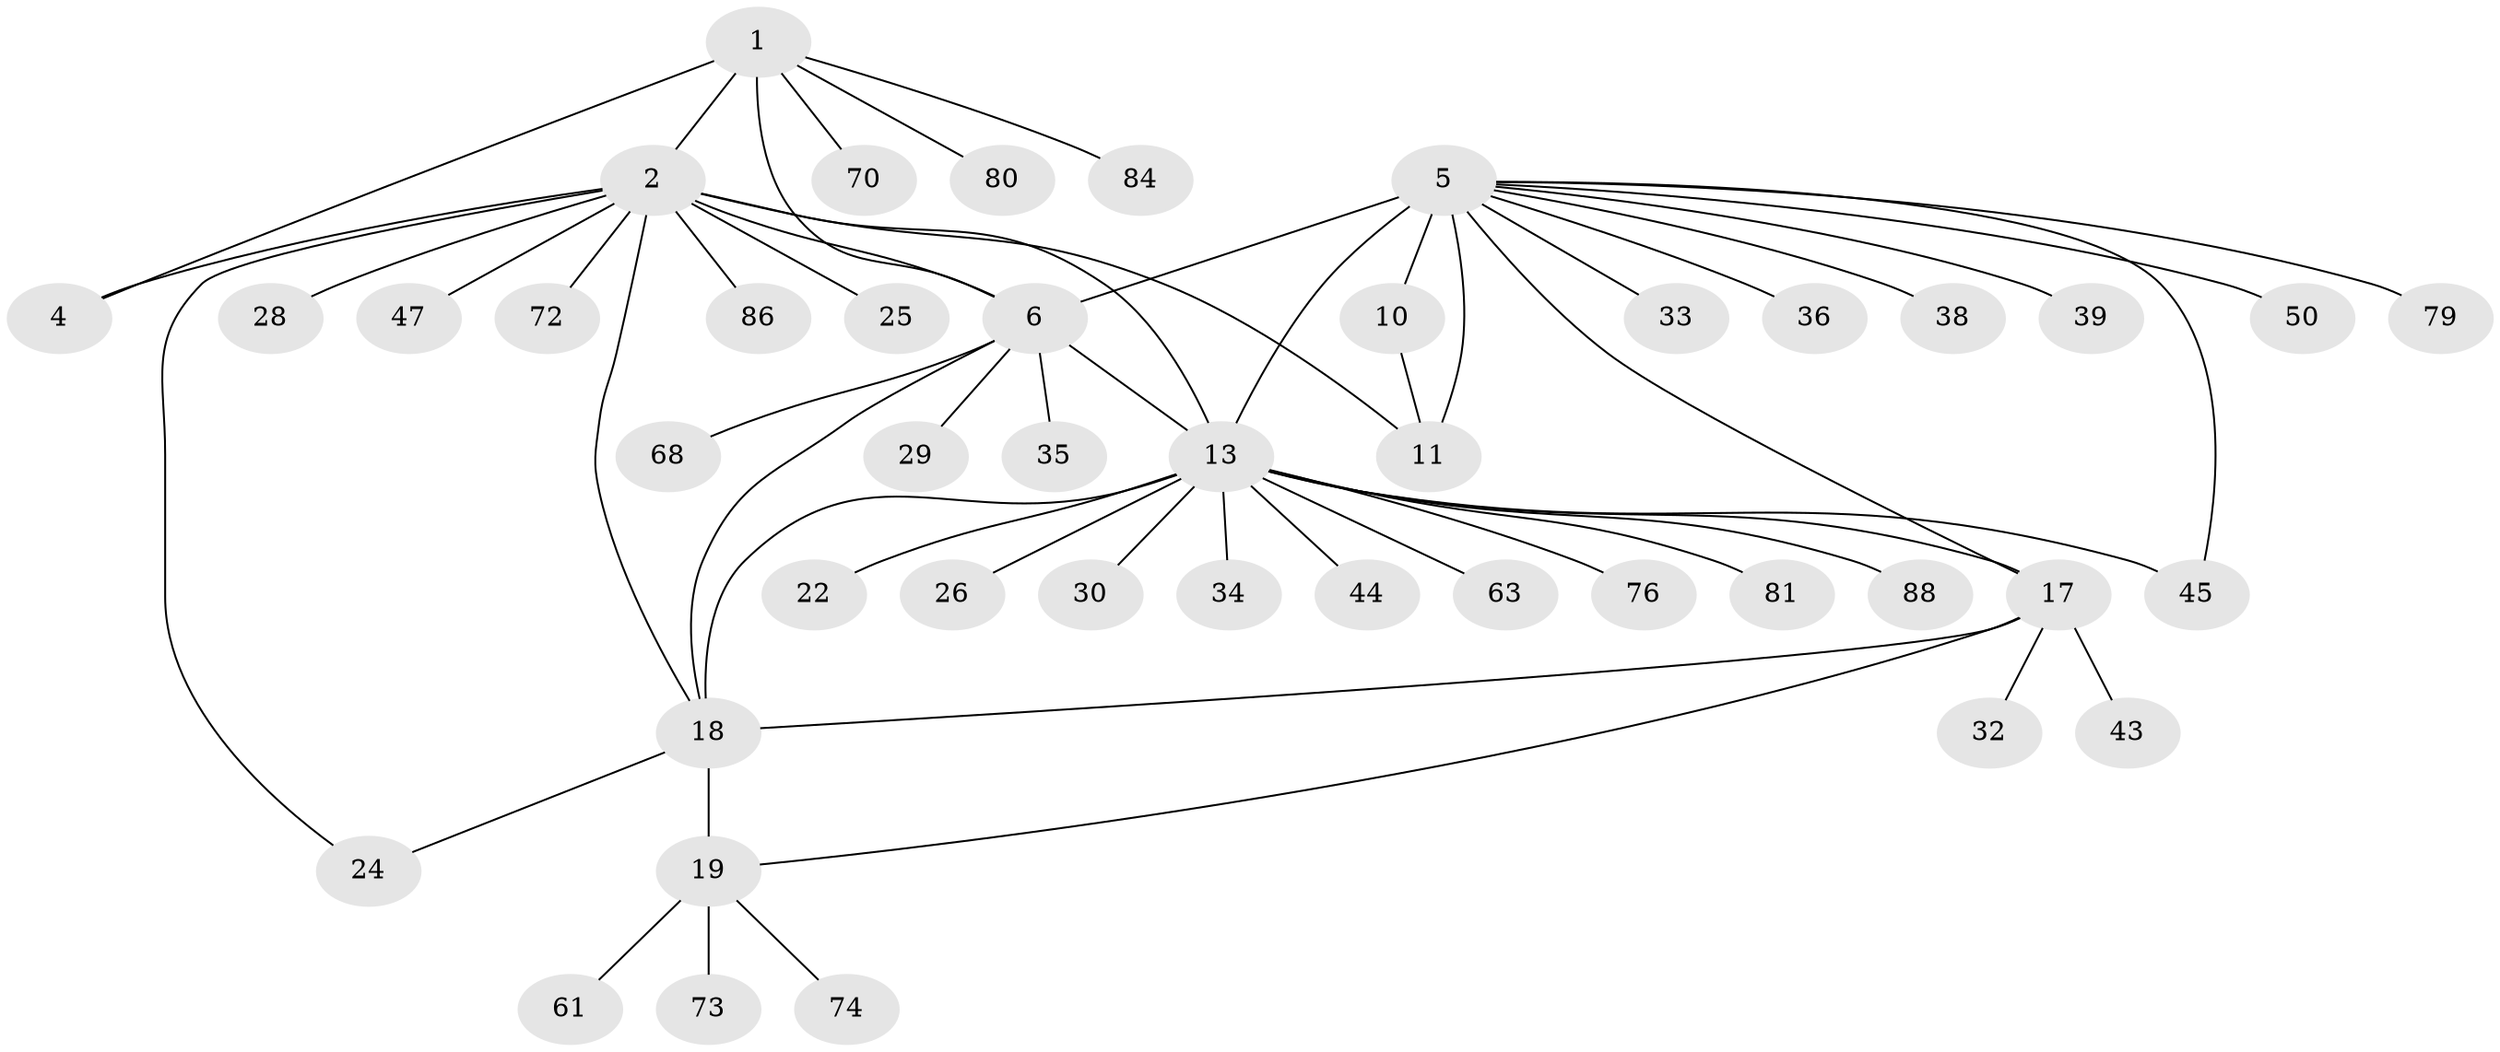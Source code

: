 // original degree distribution, {7: 0.02247191011235955, 10: 0.02247191011235955, 6: 0.06741573033707865, 3: 0.0449438202247191, 5: 0.033707865168539325, 9: 0.033707865168539325, 11: 0.02247191011235955, 4: 0.02247191011235955, 2: 0.16853932584269662, 1: 0.5617977528089888}
// Generated by graph-tools (version 1.1) at 2025/15/03/09/25 04:15:52]
// undirected, 44 vertices, 56 edges
graph export_dot {
graph [start="1"]
  node [color=gray90,style=filled];
  1;
  2 [super="+3"];
  4;
  5 [super="+8+9+52"];
  6 [super="+7"];
  10 [super="+46+60"];
  11 [super="+31+51"];
  13 [super="+14+49+78+15"];
  17;
  18 [super="+20"];
  19;
  22;
  24 [super="+41"];
  25 [super="+62"];
  26;
  28;
  29 [super="+37"];
  30 [super="+40"];
  32;
  33;
  34;
  35;
  36;
  38 [super="+89"];
  39;
  43;
  44;
  45;
  47;
  50;
  61;
  63;
  68;
  70;
  72;
  73 [super="+77"];
  74;
  76;
  79;
  80;
  81;
  84;
  86;
  88;
  1 -- 2 [weight=2];
  1 -- 4;
  1 -- 70;
  1 -- 80;
  1 -- 84;
  1 -- 6;
  2 -- 4 [weight=2];
  2 -- 11;
  2 -- 18;
  2 -- 25;
  2 -- 28;
  2 -- 72;
  2 -- 86;
  2 -- 6 [weight=2];
  2 -- 24;
  2 -- 47;
  2 -- 13;
  5 -- 6 [weight=6];
  5 -- 79;
  5 -- 33;
  5 -- 36;
  5 -- 38;
  5 -- 39;
  5 -- 10 [weight=2];
  5 -- 11 [weight=2];
  5 -- 45;
  5 -- 13 [weight=2];
  5 -- 17;
  5 -- 50;
  6 -- 35;
  6 -- 68;
  6 -- 18;
  6 -- 29;
  6 -- 13;
  10 -- 11;
  13 -- 18;
  13 -- 45;
  13 -- 22;
  13 -- 88;
  13 -- 63;
  13 -- 17;
  13 -- 34;
  13 -- 44;
  13 -- 76;
  13 -- 81;
  13 -- 26;
  13 -- 30;
  17 -- 18 [weight=2];
  17 -- 19;
  17 -- 32;
  17 -- 43;
  18 -- 19 [weight=2];
  18 -- 24;
  19 -- 61;
  19 -- 73;
  19 -- 74;
}
